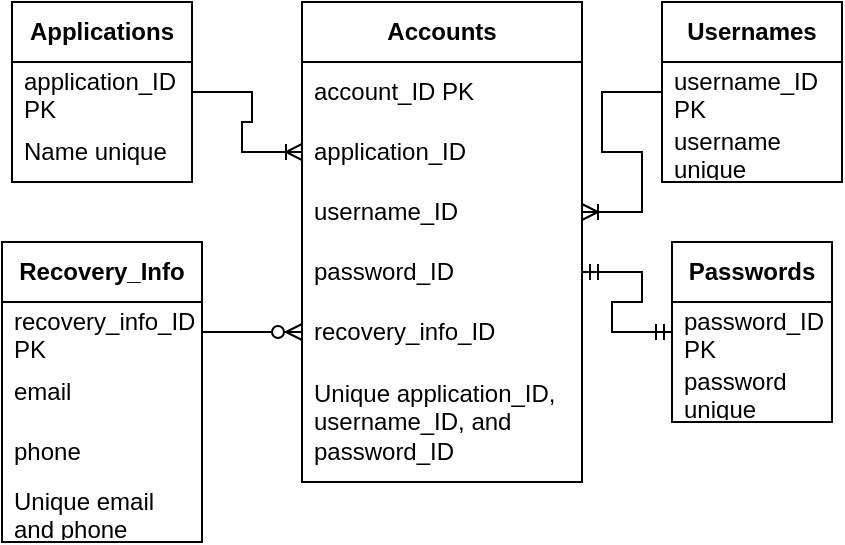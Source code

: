 <mxfile version="25.0.1">
  <diagram id="C5RBs43oDa-KdzZeNtuy" name="Page-1">
    <mxGraphModel dx="1674" dy="780" grid="1" gridSize="10" guides="1" tooltips="1" connect="1" arrows="1" fold="1" page="1" pageScale="1" pageWidth="827" pageHeight="1169" math="0" shadow="0">
      <root>
        <mxCell id="WIyWlLk6GJQsqaUBKTNV-0" />
        <mxCell id="WIyWlLk6GJQsqaUBKTNV-1" parent="WIyWlLk6GJQsqaUBKTNV-0" />
        <mxCell id="u4gSn8uw8cqPb9cyBPnB-0" value="&lt;b&gt;Applications&lt;/b&gt;" style="swimlane;fontStyle=0;childLayout=stackLayout;horizontal=1;startSize=30;horizontalStack=0;resizeParent=1;resizeParentMax=0;resizeLast=0;collapsible=1;marginBottom=0;whiteSpace=wrap;html=1;" vertex="1" parent="WIyWlLk6GJQsqaUBKTNV-1">
          <mxGeometry x="185" y="120" width="90" height="90" as="geometry" />
        </mxCell>
        <mxCell id="u4gSn8uw8cqPb9cyBPnB-1" value="application_ID PK" style="text;strokeColor=none;fillColor=none;align=left;verticalAlign=middle;spacingLeft=4;spacingRight=4;overflow=hidden;points=[[0,0.5],[1,0.5]];portConstraint=eastwest;rotatable=0;whiteSpace=wrap;html=1;" vertex="1" parent="u4gSn8uw8cqPb9cyBPnB-0">
          <mxGeometry y="30" width="90" height="30" as="geometry" />
        </mxCell>
        <mxCell id="u4gSn8uw8cqPb9cyBPnB-2" value="Name unique" style="text;strokeColor=none;fillColor=none;align=left;verticalAlign=middle;spacingLeft=4;spacingRight=4;overflow=hidden;points=[[0,0.5],[1,0.5]];portConstraint=eastwest;rotatable=0;whiteSpace=wrap;html=1;" vertex="1" parent="u4gSn8uw8cqPb9cyBPnB-0">
          <mxGeometry y="60" width="90" height="30" as="geometry" />
        </mxCell>
        <mxCell id="u4gSn8uw8cqPb9cyBPnB-4" value="&lt;b&gt;Usernames&lt;/b&gt;" style="swimlane;fontStyle=0;childLayout=stackLayout;horizontal=1;startSize=30;horizontalStack=0;resizeParent=1;resizeParentMax=0;resizeLast=0;collapsible=1;marginBottom=0;whiteSpace=wrap;html=1;" vertex="1" parent="WIyWlLk6GJQsqaUBKTNV-1">
          <mxGeometry x="510" y="120" width="90" height="90" as="geometry" />
        </mxCell>
        <mxCell id="u4gSn8uw8cqPb9cyBPnB-5" value="username_ID PK" style="text;strokeColor=none;fillColor=none;align=left;verticalAlign=middle;spacingLeft=4;spacingRight=4;overflow=hidden;points=[[0,0.5],[1,0.5]];portConstraint=eastwest;rotatable=0;whiteSpace=wrap;html=1;" vertex="1" parent="u4gSn8uw8cqPb9cyBPnB-4">
          <mxGeometry y="30" width="90" height="30" as="geometry" />
        </mxCell>
        <mxCell id="u4gSn8uw8cqPb9cyBPnB-6" value="username unique" style="text;strokeColor=none;fillColor=none;align=left;verticalAlign=middle;spacingLeft=4;spacingRight=4;overflow=hidden;points=[[0,0.5],[1,0.5]];portConstraint=eastwest;rotatable=0;whiteSpace=wrap;html=1;" vertex="1" parent="u4gSn8uw8cqPb9cyBPnB-4">
          <mxGeometry y="60" width="90" height="30" as="geometry" />
        </mxCell>
        <mxCell id="u4gSn8uw8cqPb9cyBPnB-8" value="&lt;b&gt;Recovery_Info&lt;/b&gt;" style="swimlane;fontStyle=0;childLayout=stackLayout;horizontal=1;startSize=30;horizontalStack=0;resizeParent=1;resizeParentMax=0;resizeLast=0;collapsible=1;marginBottom=0;whiteSpace=wrap;html=1;" vertex="1" parent="WIyWlLk6GJQsqaUBKTNV-1">
          <mxGeometry x="180" y="240" width="100" height="150" as="geometry" />
        </mxCell>
        <mxCell id="u4gSn8uw8cqPb9cyBPnB-9" value="recovery_info_ID PK" style="text;strokeColor=none;fillColor=none;align=left;verticalAlign=middle;spacingLeft=4;spacingRight=4;overflow=hidden;points=[[0,0.5],[1,0.5]];portConstraint=eastwest;rotatable=0;whiteSpace=wrap;html=1;" vertex="1" parent="u4gSn8uw8cqPb9cyBPnB-8">
          <mxGeometry y="30" width="100" height="30" as="geometry" />
        </mxCell>
        <mxCell id="u4gSn8uw8cqPb9cyBPnB-10" value="email" style="text;strokeColor=none;fillColor=none;align=left;verticalAlign=middle;spacingLeft=4;spacingRight=4;overflow=hidden;points=[[0,0.5],[1,0.5]];portConstraint=eastwest;rotatable=0;whiteSpace=wrap;html=1;" vertex="1" parent="u4gSn8uw8cqPb9cyBPnB-8">
          <mxGeometry y="60" width="100" height="30" as="geometry" />
        </mxCell>
        <mxCell id="u4gSn8uw8cqPb9cyBPnB-11" value="phone" style="text;strokeColor=none;fillColor=none;align=left;verticalAlign=middle;spacingLeft=4;spacingRight=4;overflow=hidden;points=[[0,0.5],[1,0.5]];portConstraint=eastwest;rotatable=0;whiteSpace=wrap;html=1;" vertex="1" parent="u4gSn8uw8cqPb9cyBPnB-8">
          <mxGeometry y="90" width="100" height="30" as="geometry" />
        </mxCell>
        <mxCell id="u4gSn8uw8cqPb9cyBPnB-27" value="Unique email and phone" style="text;strokeColor=none;fillColor=none;align=left;verticalAlign=middle;spacingLeft=4;spacingRight=4;overflow=hidden;points=[[0,0.5],[1,0.5]];portConstraint=eastwest;rotatable=0;whiteSpace=wrap;html=1;" vertex="1" parent="u4gSn8uw8cqPb9cyBPnB-8">
          <mxGeometry y="120" width="100" height="30" as="geometry" />
        </mxCell>
        <mxCell id="u4gSn8uw8cqPb9cyBPnB-12" value="&lt;b&gt;Accounts&lt;/b&gt;" style="swimlane;fontStyle=0;childLayout=stackLayout;horizontal=1;startSize=30;horizontalStack=0;resizeParent=1;resizeParentMax=0;resizeLast=0;collapsible=1;marginBottom=0;whiteSpace=wrap;html=1;" vertex="1" parent="WIyWlLk6GJQsqaUBKTNV-1">
          <mxGeometry x="330" y="120" width="140" height="240" as="geometry" />
        </mxCell>
        <mxCell id="u4gSn8uw8cqPb9cyBPnB-13" value="account_ID PK" style="text;strokeColor=none;fillColor=none;align=left;verticalAlign=middle;spacingLeft=4;spacingRight=4;overflow=hidden;points=[[0,0.5],[1,0.5]];portConstraint=eastwest;rotatable=0;whiteSpace=wrap;html=1;" vertex="1" parent="u4gSn8uw8cqPb9cyBPnB-12">
          <mxGeometry y="30" width="140" height="30" as="geometry" />
        </mxCell>
        <mxCell id="u4gSn8uw8cqPb9cyBPnB-14" value="application_ID" style="text;strokeColor=none;fillColor=none;align=left;verticalAlign=middle;spacingLeft=4;spacingRight=4;overflow=hidden;points=[[0,0.5],[1,0.5]];portConstraint=eastwest;rotatable=0;whiteSpace=wrap;html=1;" vertex="1" parent="u4gSn8uw8cqPb9cyBPnB-12">
          <mxGeometry y="60" width="140" height="30" as="geometry" />
        </mxCell>
        <mxCell id="u4gSn8uw8cqPb9cyBPnB-15" value="username_ID" style="text;strokeColor=none;fillColor=none;align=left;verticalAlign=middle;spacingLeft=4;spacingRight=4;overflow=hidden;points=[[0,0.5],[1,0.5]];portConstraint=eastwest;rotatable=0;whiteSpace=wrap;html=1;" vertex="1" parent="u4gSn8uw8cqPb9cyBPnB-12">
          <mxGeometry y="90" width="140" height="30" as="geometry" />
        </mxCell>
        <mxCell id="u4gSn8uw8cqPb9cyBPnB-16" value="password_ID" style="text;strokeColor=none;fillColor=none;align=left;verticalAlign=middle;spacingLeft=4;spacingRight=4;overflow=hidden;points=[[0,0.5],[1,0.5]];portConstraint=eastwest;rotatable=0;whiteSpace=wrap;html=1;" vertex="1" parent="u4gSn8uw8cqPb9cyBPnB-12">
          <mxGeometry y="120" width="140" height="30" as="geometry" />
        </mxCell>
        <mxCell id="u4gSn8uw8cqPb9cyBPnB-21" value="recovery_info_ID" style="text;strokeColor=none;fillColor=none;align=left;verticalAlign=middle;spacingLeft=4;spacingRight=4;overflow=hidden;points=[[0,0.5],[1,0.5]];portConstraint=eastwest;rotatable=0;whiteSpace=wrap;html=1;" vertex="1" parent="u4gSn8uw8cqPb9cyBPnB-12">
          <mxGeometry y="150" width="140" height="30" as="geometry" />
        </mxCell>
        <mxCell id="u4gSn8uw8cqPb9cyBPnB-28" value="Unique application_ID, username_ID, and password_ID" style="text;strokeColor=none;fillColor=none;align=left;verticalAlign=middle;spacingLeft=4;spacingRight=4;overflow=hidden;points=[[0,0.5],[1,0.5]];portConstraint=eastwest;rotatable=0;whiteSpace=wrap;html=1;" vertex="1" parent="u4gSn8uw8cqPb9cyBPnB-12">
          <mxGeometry y="180" width="140" height="60" as="geometry" />
        </mxCell>
        <mxCell id="u4gSn8uw8cqPb9cyBPnB-18" value="&lt;b&gt;Passwords&lt;/b&gt;" style="swimlane;fontStyle=0;childLayout=stackLayout;horizontal=1;startSize=30;horizontalStack=0;resizeParent=1;resizeParentMax=0;resizeLast=0;collapsible=1;marginBottom=0;whiteSpace=wrap;html=1;" vertex="1" parent="WIyWlLk6GJQsqaUBKTNV-1">
          <mxGeometry x="515" y="240" width="80" height="90" as="geometry" />
        </mxCell>
        <mxCell id="u4gSn8uw8cqPb9cyBPnB-19" value="password_ID PK" style="text;strokeColor=none;fillColor=none;align=left;verticalAlign=middle;spacingLeft=4;spacingRight=4;overflow=hidden;points=[[0,0.5],[1,0.5]];portConstraint=eastwest;rotatable=0;whiteSpace=wrap;html=1;" vertex="1" parent="u4gSn8uw8cqPb9cyBPnB-18">
          <mxGeometry y="30" width="80" height="30" as="geometry" />
        </mxCell>
        <mxCell id="u4gSn8uw8cqPb9cyBPnB-20" value="password unique" style="text;strokeColor=none;fillColor=none;align=left;verticalAlign=middle;spacingLeft=4;spacingRight=4;overflow=hidden;points=[[0,0.5],[1,0.5]];portConstraint=eastwest;rotatable=0;whiteSpace=wrap;html=1;" vertex="1" parent="u4gSn8uw8cqPb9cyBPnB-18">
          <mxGeometry y="60" width="80" height="30" as="geometry" />
        </mxCell>
        <mxCell id="u4gSn8uw8cqPb9cyBPnB-22" value="" style="edgeStyle=entityRelationEdgeStyle;fontSize=12;html=1;endArrow=ERoneToMany;rounded=0;exitX=1;exitY=0.5;exitDx=0;exitDy=0;entryX=0;entryY=0.5;entryDx=0;entryDy=0;" edge="1" parent="WIyWlLk6GJQsqaUBKTNV-1" source="u4gSn8uw8cqPb9cyBPnB-1" target="u4gSn8uw8cqPb9cyBPnB-14">
          <mxGeometry width="100" height="100" relative="1" as="geometry">
            <mxPoint x="150" y="410" as="sourcePoint" />
            <mxPoint x="250" y="310" as="targetPoint" />
          </mxGeometry>
        </mxCell>
        <mxCell id="u4gSn8uw8cqPb9cyBPnB-23" value="" style="edgeStyle=entityRelationEdgeStyle;fontSize=12;html=1;endArrow=ERoneToMany;rounded=0;exitX=0;exitY=0.5;exitDx=0;exitDy=0;entryX=1;entryY=0.5;entryDx=0;entryDy=0;" edge="1" parent="WIyWlLk6GJQsqaUBKTNV-1" source="u4gSn8uw8cqPb9cyBPnB-5" target="u4gSn8uw8cqPb9cyBPnB-15">
          <mxGeometry width="100" height="100" relative="1" as="geometry">
            <mxPoint x="150" y="410" as="sourcePoint" />
            <mxPoint x="250" y="310" as="targetPoint" />
          </mxGeometry>
        </mxCell>
        <mxCell id="u4gSn8uw8cqPb9cyBPnB-24" value="" style="edgeStyle=entityRelationEdgeStyle;fontSize=12;html=1;endArrow=ERmandOne;startArrow=ERmandOne;rounded=0;entryX=0;entryY=0.5;entryDx=0;entryDy=0;exitX=1;exitY=0.5;exitDx=0;exitDy=0;" edge="1" parent="WIyWlLk6GJQsqaUBKTNV-1" source="u4gSn8uw8cqPb9cyBPnB-16" target="u4gSn8uw8cqPb9cyBPnB-19">
          <mxGeometry width="100" height="100" relative="1" as="geometry">
            <mxPoint x="530" y="280" as="sourcePoint" />
            <mxPoint x="250" y="310" as="targetPoint" />
          </mxGeometry>
        </mxCell>
        <mxCell id="u4gSn8uw8cqPb9cyBPnB-25" value="" style="edgeStyle=entityRelationEdgeStyle;fontSize=12;html=1;endArrow=ERzeroToMany;endFill=1;rounded=0;exitX=1;exitY=0.5;exitDx=0;exitDy=0;entryX=0;entryY=0.5;entryDx=0;entryDy=0;" edge="1" parent="WIyWlLk6GJQsqaUBKTNV-1" source="u4gSn8uw8cqPb9cyBPnB-9" target="u4gSn8uw8cqPb9cyBPnB-21">
          <mxGeometry width="100" height="100" relative="1" as="geometry">
            <mxPoint x="150" y="410" as="sourcePoint" />
            <mxPoint x="250" y="310" as="targetPoint" />
          </mxGeometry>
        </mxCell>
      </root>
    </mxGraphModel>
  </diagram>
</mxfile>
